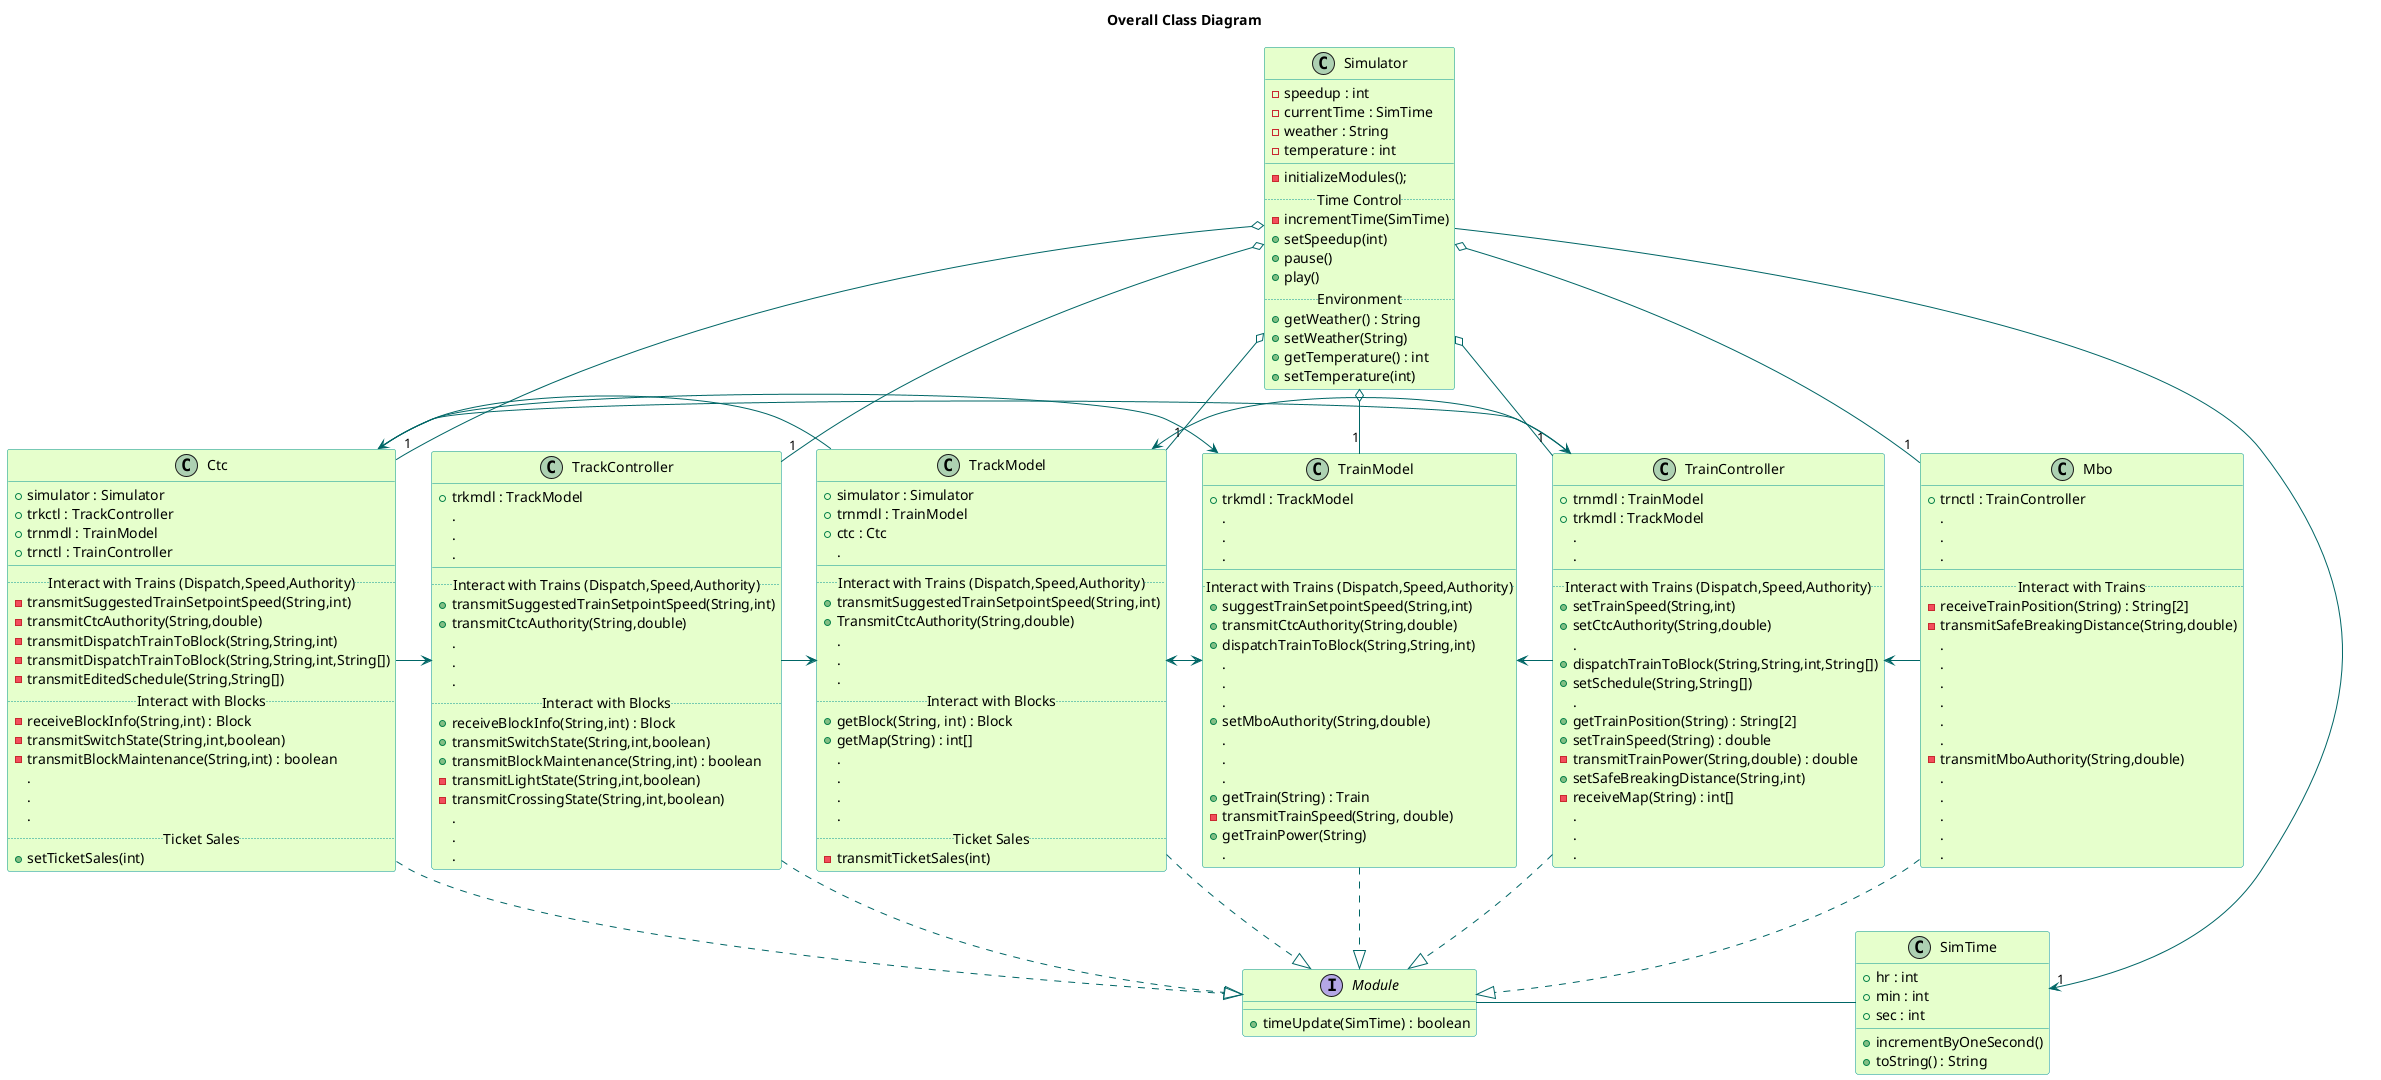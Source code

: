 @startuml
'if only I care about time of day, we should not import SimTime to Module'

title Overall Class Diagram
skinparam backgroundColor transparent
skinparam classBackgroundColor #e6ffcc
skinparam classBorderColor 	#049595
skinparam packageBorderCOlor  #049595
skinparam arrowColor #006666

class Simulator{
  -speedup : int
  -currentTime : SimTime
  -weather : String
  -temperature : int
  __
  -initializeModules();
  ..Time Control..
  -incrementTime(SimTime)
  +setSpeedup(int)
  +pause()
  +play()
  ..Environment..
  +getWeather() : String
  +setWeather(String)
  +getTemperature() : int
  +setTemperature(int)
}
class SimTime{
  +hr : int
  +min : int
  +sec : int
  +incrementByOneSecond()
  +toString() : String
}
interface Module{
  +timeUpdate(SimTime) : boolean
}
class Ctc{
  +simulator : Simulator
  +trkctl : TrackController
  +trnmdl : TrainModel
  +trnctl : TrainController
  __
  ..Interact with Trains (Dispatch,Speed,Authority)..
  -transmitSuggestedTrainSetpointSpeed(String,int)
  -transmitCtcAuthority(String,double)
  -transmitDispatchTrainToBlock(String,String,int)
  -transmitDispatchTrainToBlock(String,String,int,String[])
    -transmitEditedSchedule(String,String[])
  ..Interact with Blocks..
  -receiveBlockInfo(String,int) : Block
  -transmitSwitchState(String,int,boolean)
  -transmitBlockMaintenance(String,int) : boolean
  .
  .
  .
  ..Ticket Sales..
  +setTicketSales(int)
}
class TrackController{
  +trkmdl : TrackModel
  .
  .
  .
  __
  ..Interact with Trains (Dispatch,Speed,Authority)..
  +transmitSuggestedTrainSetpointSpeed(String,int)
  +transmitCtcAuthority(String,double)
  .
  .
  .
  ..Interact with Blocks..
  +receiveBlockInfo(String,int) : Block
  +transmitSwitchState(String,int,boolean)
  +transmitBlockMaintenance(String,int) : boolean
  -transmitLightState(String,int,boolean)
  -transmitCrossingState(String,int,boolean)
  .
  .
  .
}
class TrackModel{
  +simulator : Simulator
  +trnmdl : TrainModel
  +ctc : Ctc
  .
  __
  ..Interact with Trains (Dispatch,Speed,Authority)..
  +transmitSuggestedTrainSetpointSpeed(String,int)
  +TransmitCtcAuthority(String,double)
  .
  .
  .
  ..Interact with Blocks..
  +getBlock(String, int) : Block
  +getMap(String) : int[]
  .
  .
  .
  .
  ..Ticket Sales..
  -transmitTicketSales(int)
}
class TrainModel{
  +trkmdl : TrackModel
  .
  .
  .
  __
  ..Interact with Trains (Dispatch,Speed,Authority)..
  +suggestTrainSetpointSpeed(String,int)
  +transmitCtcAuthority(String,double)
  +dispatchTrainToBlock(String,String,int)
  .
  .
  .
  +setMboAuthority(String,double)
  .
  .
  .
  +getTrain(String) : Train
  -transmitTrainSpeed(String, double)
  +getTrainPower(String)
  .
}
class TrainController{
  +trnmdl : TrainModel
  +trkmdl : TrackModel
  .
  .
  __
  ..Interact with Trains (Dispatch,Speed,Authority)..
  +setTrainSpeed(String,int)
  +setCtcAuthority(String,double)
  .
  +dispatchTrainToBlock(String,String,int,String[])
  +setSchedule(String,String[])
  .
  +getTrainPosition(String) : String[2]
  +setTrainSpeed(String) : double
  -transmitTrainPower(String,double) : double
  +setSafeBreakingDistance(String,int)
  -receiveMap(String) : int[]
  .
  .
  .
}
class Mbo{
  +trnctl : TrainController
  .
  .
  .
  __
  ..Interact with Trains..
  -receiveTrainPosition(String) : String[2]
  -transmitSafeBreakingDistance(String,double)
  .
  .
  .
  .
  .
  .
  -transmitMboAuthority(String,double)
  .
  .
  .
  .
  .
}

Simulator -> "1" SimTime

Simulator o--"1" Ctc
TrackController "1"--o Simulator
TrackModel "1"--o Simulator
TrainModel "1"--o Simulator
TrainController "1"--o Simulator
Mbo "1"--o Simulator

Ctc -.|> Module
TrackController -.|> Module
TrackModel -.|> Module
TrainModel -.|> Module
TrainController -.|> Module
Mbo -.|> Module

Module - SimTime

Ctc -> TrackController
TrackController -> TrackModel
TrackModel <-> TrainModel
TrainModel <- TrainController
TrainController <- Mbo

TrainController -> TrackModel /'for getting map'/
TrackModel -> Ctc /'for ticket sales'/
Ctc -> TrainModel /'for dispatching'/
Ctc -> TrainController /'for dispatching'/

@enduml
